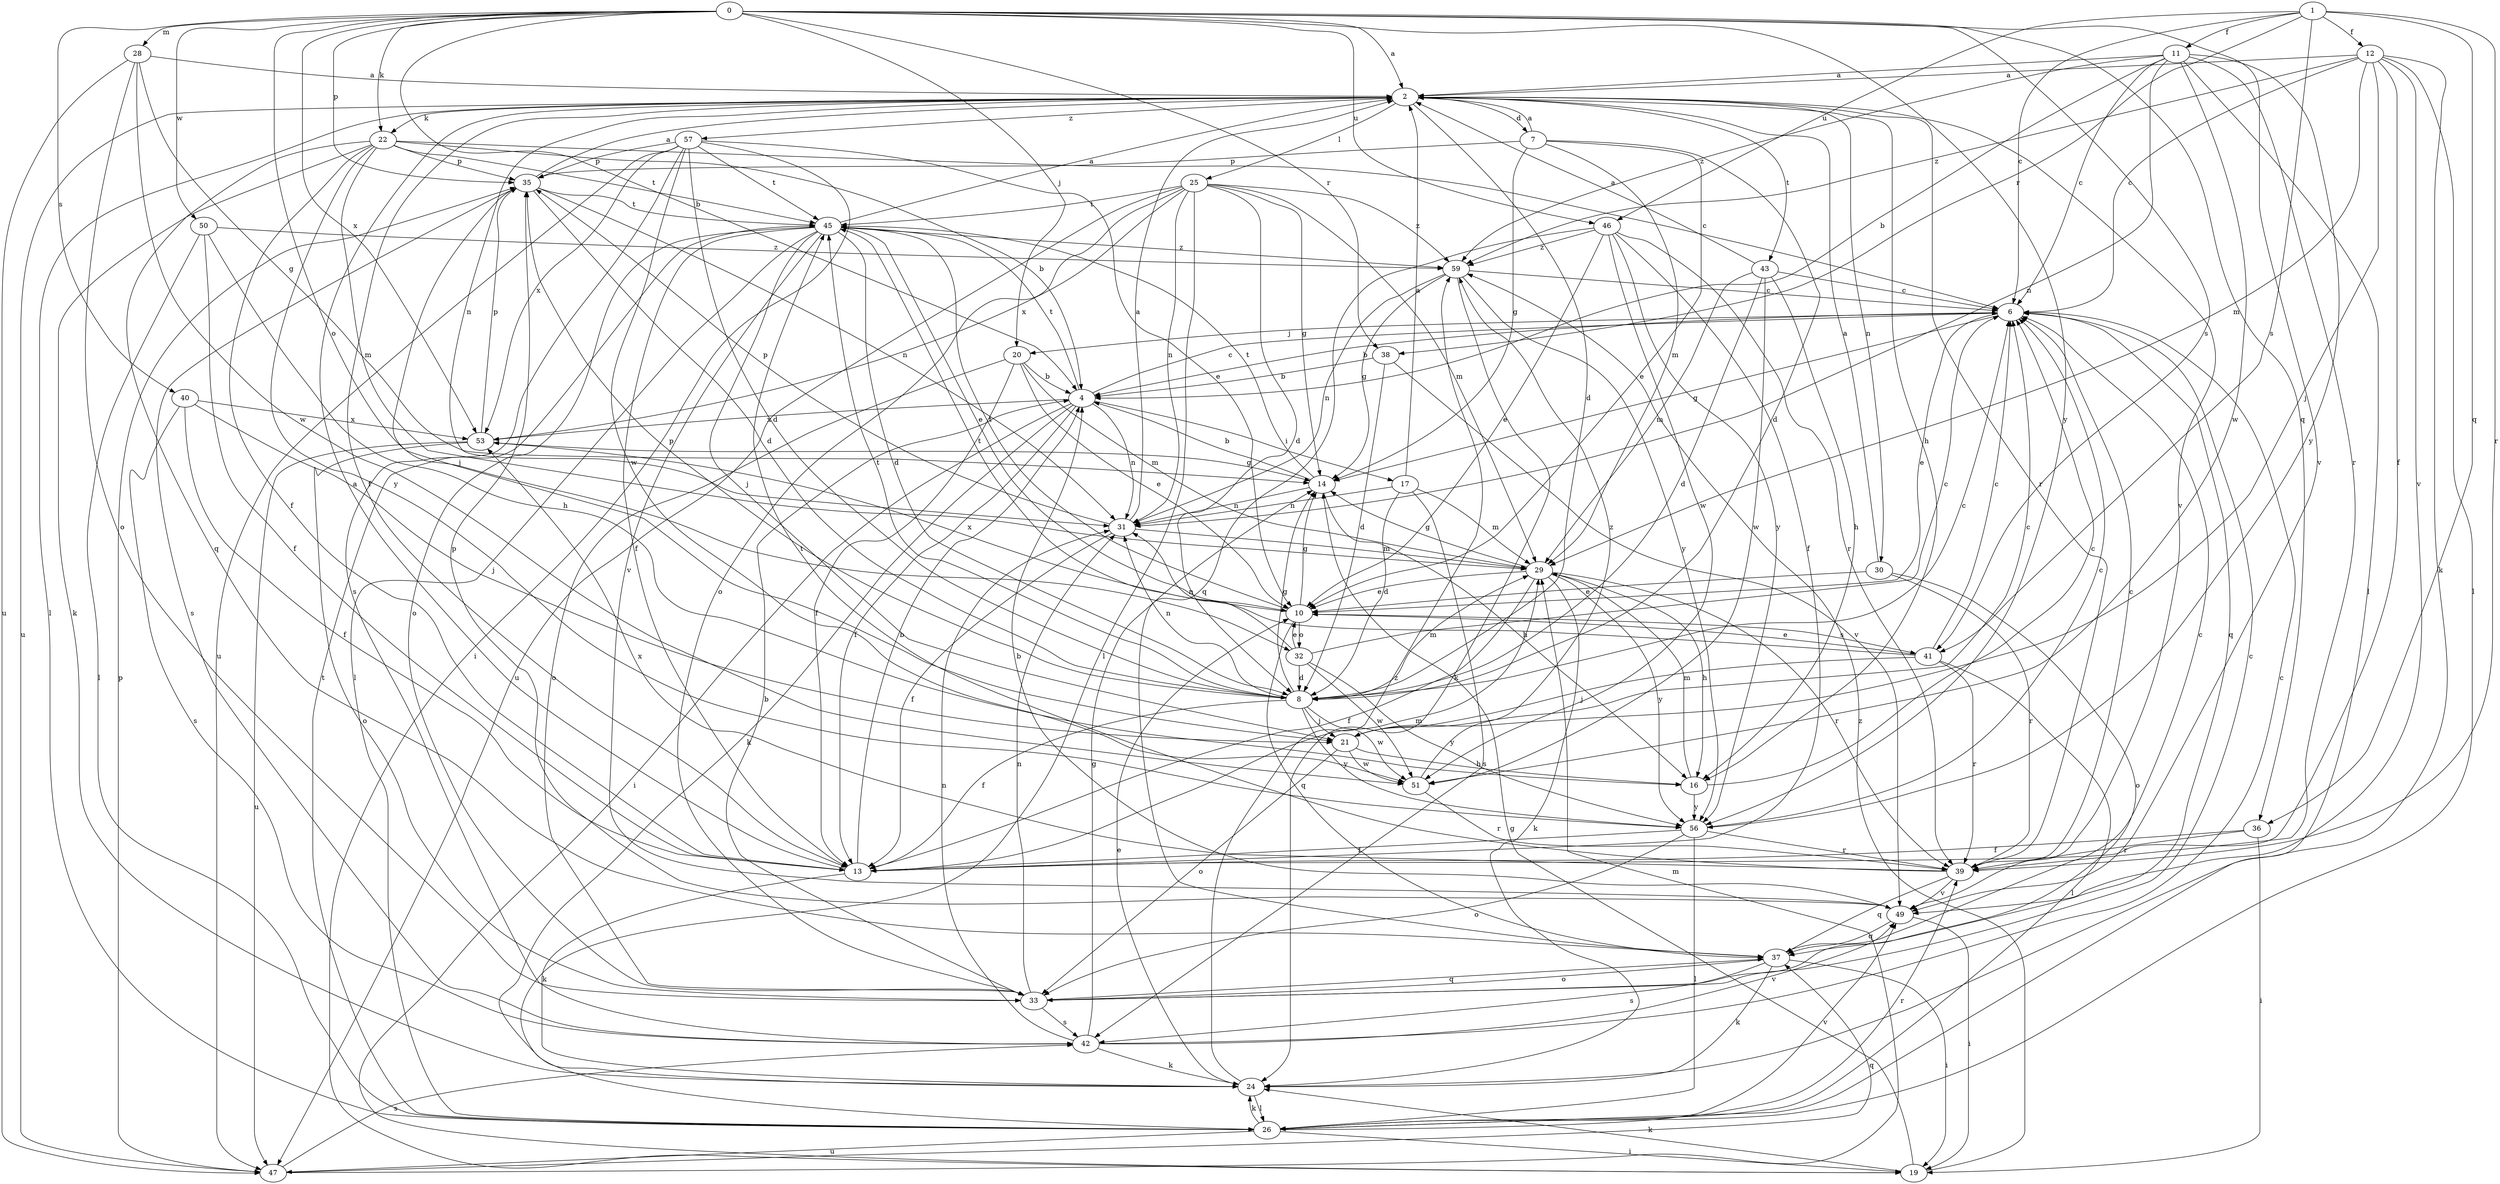 strict digraph  {
0;
1;
2;
4;
6;
7;
8;
10;
11;
12;
13;
14;
16;
17;
19;
20;
21;
22;
24;
25;
26;
28;
29;
30;
31;
32;
33;
35;
36;
37;
38;
39;
40;
41;
42;
43;
45;
46;
47;
49;
50;
51;
53;
56;
57;
59;
0 -> 2  [label=a];
0 -> 4  [label=b];
0 -> 20  [label=j];
0 -> 22  [label=k];
0 -> 28  [label=m];
0 -> 32  [label=o];
0 -> 35  [label=p];
0 -> 36  [label=q];
0 -> 38  [label=r];
0 -> 40  [label=s];
0 -> 41  [label=s];
0 -> 46  [label=u];
0 -> 49  [label=v];
0 -> 50  [label=w];
0 -> 53  [label=x];
0 -> 56  [label=y];
1 -> 6  [label=c];
1 -> 11  [label=f];
1 -> 12  [label=f];
1 -> 36  [label=q];
1 -> 38  [label=r];
1 -> 39  [label=r];
1 -> 41  [label=s];
1 -> 46  [label=u];
2 -> 7  [label=d];
2 -> 8  [label=d];
2 -> 13  [label=f];
2 -> 16  [label=h];
2 -> 22  [label=k];
2 -> 25  [label=l];
2 -> 26  [label=l];
2 -> 30  [label=n];
2 -> 31  [label=n];
2 -> 39  [label=r];
2 -> 43  [label=t];
2 -> 47  [label=u];
2 -> 49  [label=v];
2 -> 57  [label=z];
4 -> 6  [label=c];
4 -> 13  [label=f];
4 -> 17  [label=i];
4 -> 19  [label=i];
4 -> 24  [label=k];
4 -> 31  [label=n];
4 -> 45  [label=t];
4 -> 53  [label=x];
6 -> 4  [label=b];
6 -> 10  [label=e];
6 -> 14  [label=g];
6 -> 20  [label=j];
6 -> 37  [label=q];
7 -> 2  [label=a];
7 -> 8  [label=d];
7 -> 10  [label=e];
7 -> 14  [label=g];
7 -> 29  [label=m];
7 -> 35  [label=p];
8 -> 6  [label=c];
8 -> 13  [label=f];
8 -> 14  [label=g];
8 -> 21  [label=j];
8 -> 29  [label=m];
8 -> 31  [label=n];
8 -> 35  [label=p];
8 -> 45  [label=t];
8 -> 51  [label=w];
8 -> 56  [label=y];
10 -> 14  [label=g];
10 -> 32  [label=o];
10 -> 37  [label=q];
10 -> 41  [label=s];
10 -> 45  [label=t];
10 -> 53  [label=x];
11 -> 2  [label=a];
11 -> 4  [label=b];
11 -> 6  [label=c];
11 -> 26  [label=l];
11 -> 31  [label=n];
11 -> 39  [label=r];
11 -> 51  [label=w];
11 -> 56  [label=y];
11 -> 59  [label=z];
12 -> 2  [label=a];
12 -> 6  [label=c];
12 -> 13  [label=f];
12 -> 21  [label=j];
12 -> 24  [label=k];
12 -> 26  [label=l];
12 -> 29  [label=m];
12 -> 49  [label=v];
12 -> 59  [label=z];
13 -> 2  [label=a];
13 -> 4  [label=b];
13 -> 24  [label=k];
13 -> 29  [label=m];
14 -> 4  [label=b];
14 -> 16  [label=h];
14 -> 31  [label=n];
14 -> 45  [label=t];
16 -> 6  [label=c];
16 -> 29  [label=m];
16 -> 56  [label=y];
17 -> 2  [label=a];
17 -> 8  [label=d];
17 -> 29  [label=m];
17 -> 31  [label=n];
17 -> 42  [label=s];
19 -> 14  [label=g];
19 -> 24  [label=k];
19 -> 59  [label=z];
20 -> 4  [label=b];
20 -> 10  [label=e];
20 -> 13  [label=f];
20 -> 29  [label=m];
20 -> 33  [label=o];
21 -> 6  [label=c];
21 -> 16  [label=h];
21 -> 33  [label=o];
21 -> 51  [label=w];
22 -> 4  [label=b];
22 -> 6  [label=c];
22 -> 13  [label=f];
22 -> 24  [label=k];
22 -> 29  [label=m];
22 -> 35  [label=p];
22 -> 37  [label=q];
22 -> 45  [label=t];
22 -> 56  [label=y];
24 -> 10  [label=e];
24 -> 26  [label=l];
24 -> 59  [label=z];
25 -> 8  [label=d];
25 -> 14  [label=g];
25 -> 26  [label=l];
25 -> 29  [label=m];
25 -> 31  [label=n];
25 -> 33  [label=o];
25 -> 45  [label=t];
25 -> 47  [label=u];
25 -> 53  [label=x];
25 -> 59  [label=z];
26 -> 19  [label=i];
26 -> 24  [label=k];
26 -> 39  [label=r];
26 -> 45  [label=t];
26 -> 47  [label=u];
26 -> 49  [label=v];
28 -> 2  [label=a];
28 -> 14  [label=g];
28 -> 33  [label=o];
28 -> 47  [label=u];
28 -> 51  [label=w];
29 -> 10  [label=e];
29 -> 13  [label=f];
29 -> 14  [label=g];
29 -> 16  [label=h];
29 -> 24  [label=k];
29 -> 39  [label=r];
29 -> 56  [label=y];
30 -> 2  [label=a];
30 -> 10  [label=e];
30 -> 33  [label=o];
30 -> 39  [label=r];
31 -> 2  [label=a];
31 -> 13  [label=f];
31 -> 29  [label=m];
31 -> 35  [label=p];
32 -> 6  [label=c];
32 -> 8  [label=d];
32 -> 10  [label=e];
32 -> 31  [label=n];
32 -> 51  [label=w];
32 -> 56  [label=y];
33 -> 4  [label=b];
33 -> 6  [label=c];
33 -> 31  [label=n];
33 -> 37  [label=q];
33 -> 42  [label=s];
35 -> 2  [label=a];
35 -> 8  [label=d];
35 -> 21  [label=j];
35 -> 31  [label=n];
35 -> 42  [label=s];
35 -> 45  [label=t];
36 -> 13  [label=f];
36 -> 19  [label=i];
36 -> 39  [label=r];
37 -> 6  [label=c];
37 -> 19  [label=i];
37 -> 24  [label=k];
37 -> 33  [label=o];
37 -> 42  [label=s];
38 -> 4  [label=b];
38 -> 8  [label=d];
38 -> 49  [label=v];
39 -> 6  [label=c];
39 -> 37  [label=q];
39 -> 45  [label=t];
39 -> 49  [label=v];
39 -> 53  [label=x];
40 -> 13  [label=f];
40 -> 21  [label=j];
40 -> 42  [label=s];
40 -> 53  [label=x];
41 -> 6  [label=c];
41 -> 10  [label=e];
41 -> 21  [label=j];
41 -> 26  [label=l];
41 -> 39  [label=r];
41 -> 45  [label=t];
42 -> 6  [label=c];
42 -> 14  [label=g];
42 -> 24  [label=k];
42 -> 31  [label=n];
42 -> 49  [label=v];
43 -> 2  [label=a];
43 -> 6  [label=c];
43 -> 8  [label=d];
43 -> 16  [label=h];
43 -> 29  [label=m];
43 -> 51  [label=w];
45 -> 2  [label=a];
45 -> 8  [label=d];
45 -> 10  [label=e];
45 -> 13  [label=f];
45 -> 21  [label=j];
45 -> 26  [label=l];
45 -> 33  [label=o];
45 -> 49  [label=v];
45 -> 59  [label=z];
46 -> 10  [label=e];
46 -> 13  [label=f];
46 -> 37  [label=q];
46 -> 39  [label=r];
46 -> 51  [label=w];
46 -> 56  [label=y];
46 -> 59  [label=z];
47 -> 29  [label=m];
47 -> 35  [label=p];
47 -> 37  [label=q];
47 -> 42  [label=s];
49 -> 4  [label=b];
49 -> 19  [label=i];
49 -> 35  [label=p];
49 -> 37  [label=q];
50 -> 13  [label=f];
50 -> 16  [label=h];
50 -> 26  [label=l];
50 -> 59  [label=z];
51 -> 39  [label=r];
51 -> 59  [label=z];
53 -> 14  [label=g];
53 -> 33  [label=o];
53 -> 35  [label=p];
53 -> 47  [label=u];
56 -> 6  [label=c];
56 -> 13  [label=f];
56 -> 26  [label=l];
56 -> 33  [label=o];
56 -> 39  [label=r];
57 -> 8  [label=d];
57 -> 10  [label=e];
57 -> 19  [label=i];
57 -> 35  [label=p];
57 -> 42  [label=s];
57 -> 45  [label=t];
57 -> 47  [label=u];
57 -> 51  [label=w];
57 -> 53  [label=x];
59 -> 6  [label=c];
59 -> 14  [label=g];
59 -> 24  [label=k];
59 -> 31  [label=n];
59 -> 56  [label=y];
}
